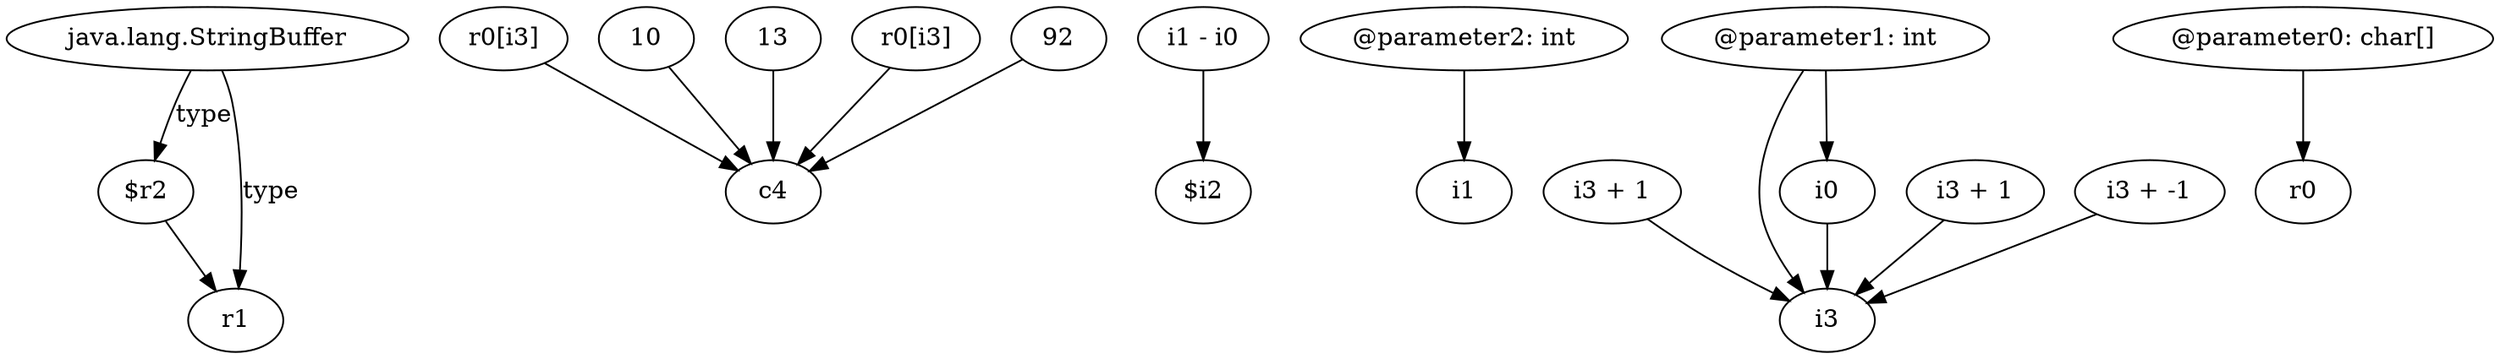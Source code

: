 digraph g {
0[label="java.lang.StringBuffer"]
1[label="$r2"]
0->1[label="type"]
2[label="r0[i3]"]
3[label="c4"]
2->3[label=""]
4[label="i1 - i0"]
5[label="$i2"]
4->5[label=""]
6[label="10"]
6->3[label=""]
7[label="13"]
7->3[label=""]
8[label="r1"]
1->8[label=""]
9[label="r0[i3]"]
9->3[label=""]
0->8[label="type"]
10[label="@parameter2: int"]
11[label="i1"]
10->11[label=""]
12[label="i3 + 1"]
13[label="i3"]
12->13[label=""]
14[label="@parameter1: int"]
14->13[label=""]
15[label="i3 + 1"]
15->13[label=""]
16[label="@parameter0: char[]"]
17[label="r0"]
16->17[label=""]
18[label="i0"]
14->18[label=""]
19[label="92"]
19->3[label=""]
20[label="i3 + -1"]
20->13[label=""]
18->13[label=""]
}